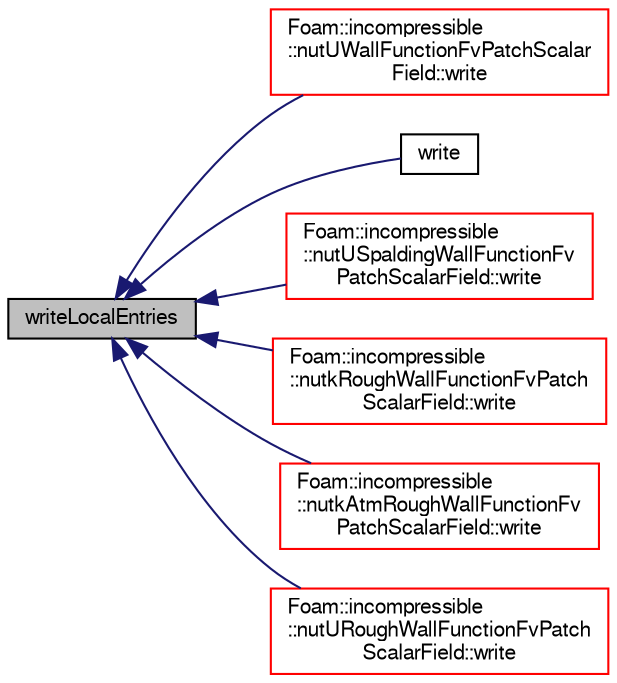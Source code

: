 digraph "writeLocalEntries"
{
  bgcolor="transparent";
  edge [fontname="FreeSans",fontsize="10",labelfontname="FreeSans",labelfontsize="10"];
  node [fontname="FreeSans",fontsize="10",shape=record];
  rankdir="LR";
  Node360 [label="writeLocalEntries",height=0.2,width=0.4,color="black", fillcolor="grey75", style="filled", fontcolor="black"];
  Node360 -> Node361 [dir="back",color="midnightblue",fontsize="10",style="solid",fontname="FreeSans"];
  Node361 [label="Foam::incompressible\l::nutUWallFunctionFvPatchScalar\lField::write",height=0.2,width=0.4,color="red",URL="$a31002.html#a78cec3e4ecac4a89a3ad8d38f2ad21f5",tooltip="Write. "];
  Node360 -> Node363 [dir="back",color="midnightblue",fontsize="10",style="solid",fontname="FreeSans"];
  Node363 [label="write",height=0.2,width=0.4,color="black",URL="$a31006.html#a293fdfec8bdfbd5c3913ab4c9f3454ff",tooltip="Write. "];
  Node360 -> Node364 [dir="back",color="midnightblue",fontsize="10",style="solid",fontname="FreeSans"];
  Node364 [label="Foam::incompressible\l::nutUSpaldingWallFunctionFv\lPatchScalarField::write",height=0.2,width=0.4,color="red",URL="$a30994.html#a78cec3e4ecac4a89a3ad8d38f2ad21f5",tooltip="Write. "];
  Node360 -> Node366 [dir="back",color="midnightblue",fontsize="10",style="solid",fontname="FreeSans"];
  Node366 [label="Foam::incompressible\l::nutkRoughWallFunctionFvPatch\lScalarField::write",height=0.2,width=0.4,color="red",URL="$a30978.html#a293fdfec8bdfbd5c3913ab4c9f3454ff",tooltip="Write. "];
  Node360 -> Node368 [dir="back",color="midnightblue",fontsize="10",style="solid",fontname="FreeSans"];
  Node368 [label="Foam::incompressible\l::nutkAtmRoughWallFunctionFv\lPatchScalarField::write",height=0.2,width=0.4,color="red",URL="$a30974.html#a293fdfec8bdfbd5c3913ab4c9f3454ff",tooltip="Write. "];
  Node360 -> Node370 [dir="back",color="midnightblue",fontsize="10",style="solid",fontname="FreeSans"];
  Node370 [label="Foam::incompressible\l::nutURoughWallFunctionFvPatch\lScalarField::write",height=0.2,width=0.4,color="red",URL="$a30990.html#a78cec3e4ecac4a89a3ad8d38f2ad21f5",tooltip="Write. "];
}
